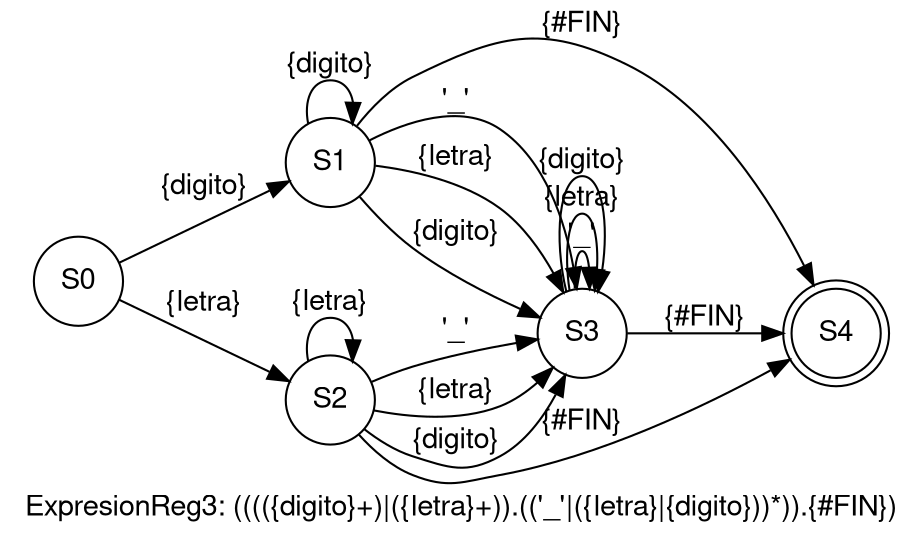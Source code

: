 digraph finite_state_machine {
	fontname="Helvetica,Arial,sans-serif"
       label="ExpresionReg3: (((({digito}+)|({letra}+)).(('_'|({letra}|{digito}))*)).{#FIN})"	node [fontname="Helvetica,Arial,sans-serif"]
	edge [fontname="Helvetica,Arial,sans-serif"]
	rankdir=LR;
	size="8,5";
       node [shape = doublecircle]; S4;
	node [shape = circle];S0 -> S1 [label = "{digito}"];
S0 -> S2 [label = "{letra}"];
S1 -> S1 [label = "{digito}"];
S1 -> S3 [label = "'_'"];
S1 -> S3 [label = "{letra}"];
S1 -> S3 [label = "{digito}"];
S1 -> S4 [label = "{#FIN}"];
S2 -> S2 [label = "{letra}"];
S2 -> S3 [label = "'_'"];
S2 -> S3 [label = "{letra}"];
S2 -> S3 [label = "{digito}"];
S2 -> S4 [label = "{#FIN}"];
S3 -> S3 [label = "'_'"];
S3 -> S3 [label = "{letra}"];
S3 -> S3 [label = "{digito}"];
S3 -> S4 [label = "{#FIN}"];
}